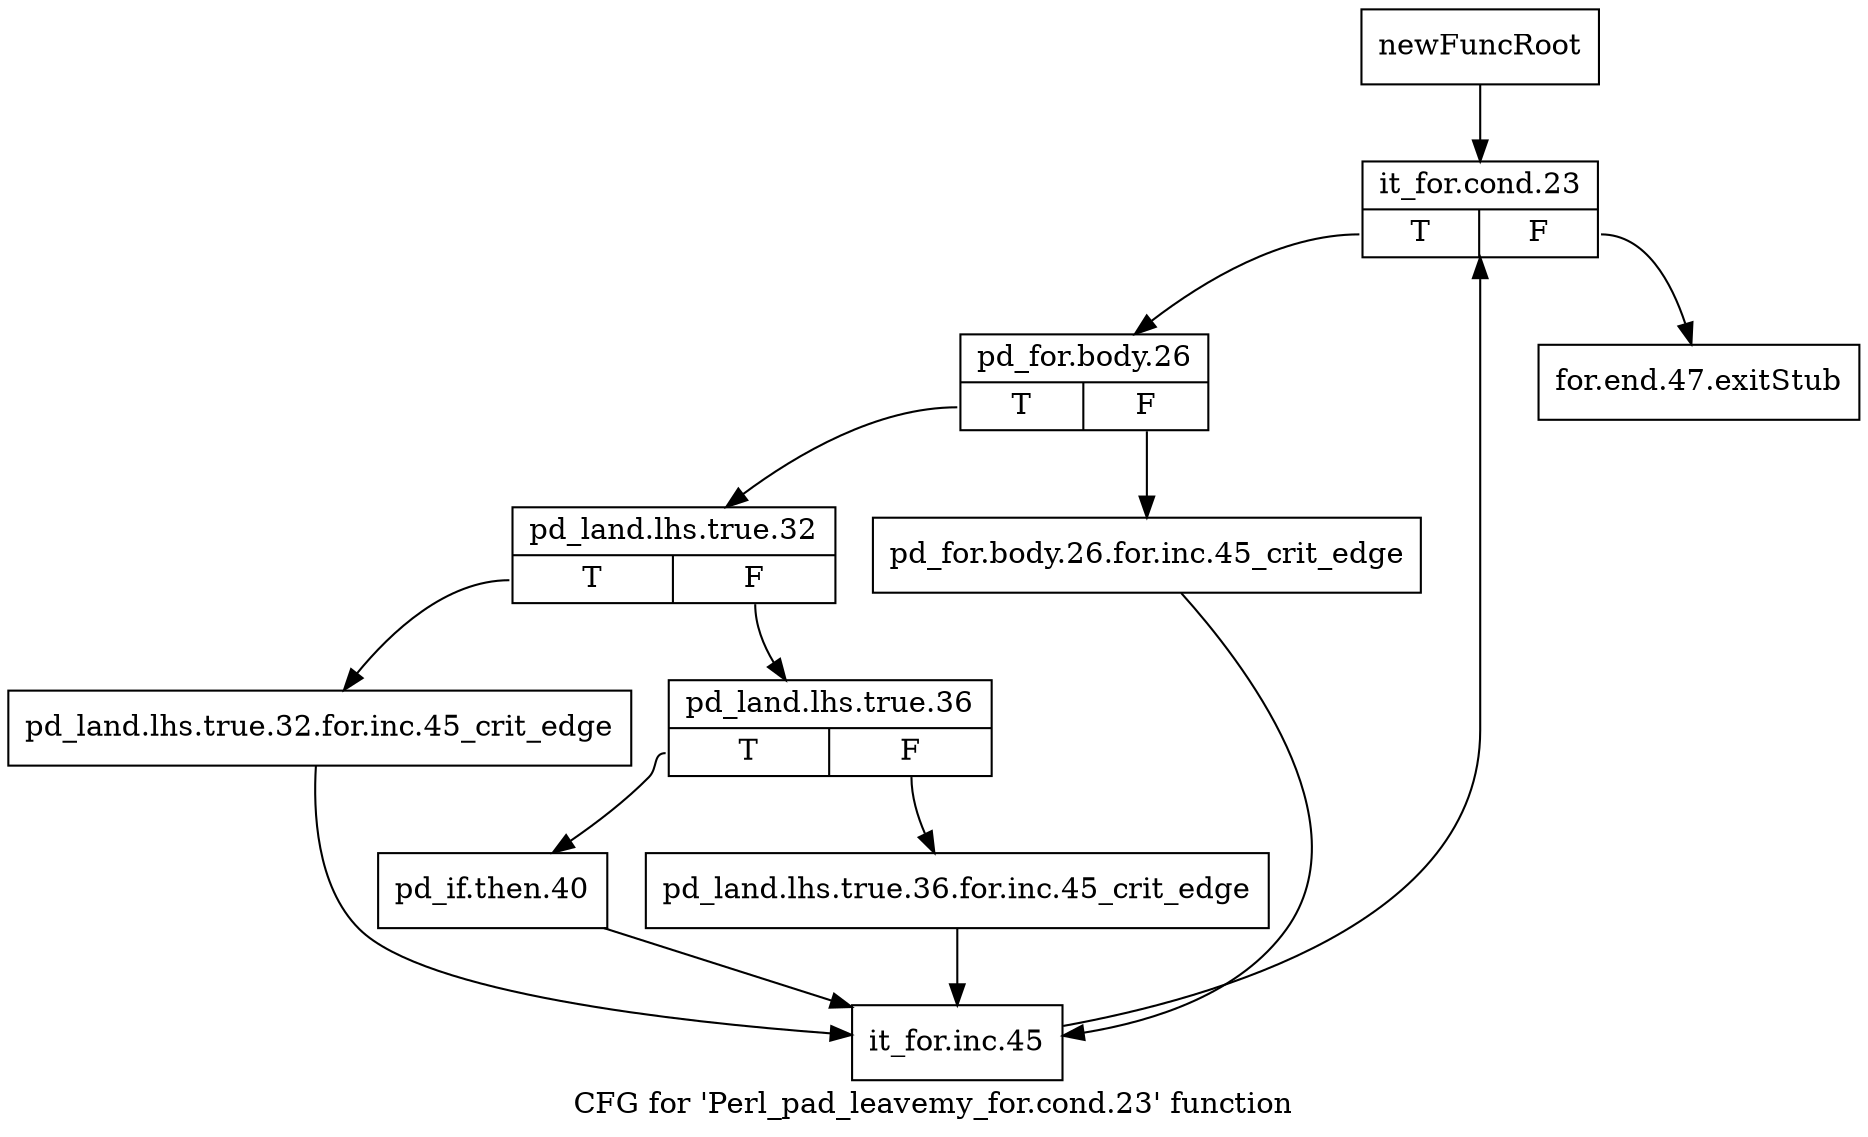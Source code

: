 digraph "CFG for 'Perl_pad_leavemy_for.cond.23' function" {
	label="CFG for 'Perl_pad_leavemy_for.cond.23' function";

	Node0x4cf7420 [shape=record,label="{newFuncRoot}"];
	Node0x4cf7420 -> Node0x4cf7940;
	Node0x4cf78f0 [shape=record,label="{for.end.47.exitStub}"];
	Node0x4cf7940 [shape=record,label="{it_for.cond.23|{<s0>T|<s1>F}}"];
	Node0x4cf7940:s0 -> Node0x4cf7990;
	Node0x4cf7940:s1 -> Node0x4cf78f0;
	Node0x4cf7990 [shape=record,label="{pd_for.body.26|{<s0>T|<s1>F}}"];
	Node0x4cf7990:s0 -> Node0x4cf7a30;
	Node0x4cf7990:s1 -> Node0x4cf79e0;
	Node0x4cf79e0 [shape=record,label="{pd_for.body.26.for.inc.45_crit_edge}"];
	Node0x4cf79e0 -> Node0x4cf7bc0;
	Node0x4cf7a30 [shape=record,label="{pd_land.lhs.true.32|{<s0>T|<s1>F}}"];
	Node0x4cf7a30:s0 -> Node0x4cf7b70;
	Node0x4cf7a30:s1 -> Node0x4cf7a80;
	Node0x4cf7a80 [shape=record,label="{pd_land.lhs.true.36|{<s0>T|<s1>F}}"];
	Node0x4cf7a80:s0 -> Node0x4cf7b20;
	Node0x4cf7a80:s1 -> Node0x4cf7ad0;
	Node0x4cf7ad0 [shape=record,label="{pd_land.lhs.true.36.for.inc.45_crit_edge}"];
	Node0x4cf7ad0 -> Node0x4cf7bc0;
	Node0x4cf7b20 [shape=record,label="{pd_if.then.40}"];
	Node0x4cf7b20 -> Node0x4cf7bc0;
	Node0x4cf7b70 [shape=record,label="{pd_land.lhs.true.32.for.inc.45_crit_edge}"];
	Node0x4cf7b70 -> Node0x4cf7bc0;
	Node0x4cf7bc0 [shape=record,label="{it_for.inc.45}"];
	Node0x4cf7bc0 -> Node0x4cf7940;
}
